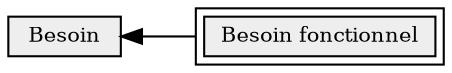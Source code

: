 digraph a {
size="8,20";
rankdir=LR;
node [height=0 style="filled", shape="box", font="Helvetica-Bold", fontsize="10", color="#00000"];
"Besoin" -> "Besoin_fonctionnel" [dir=back];
"Besoin" [URL="http://smw.learning-socle.org/index.php/Cat%C3%A9gorie:Besoin",peripheries=1,label="Besoin",fillcolor="#EEEEEE"];
"Besoin_fonctionnel" [URL="http://smw.learning-socle.org/index.php/Cat%C3%A9gorie:Besoin_fonctionnel",peripheries=2,label="Besoin fonctionnel",fillcolor="#EEEEEE"];
}
